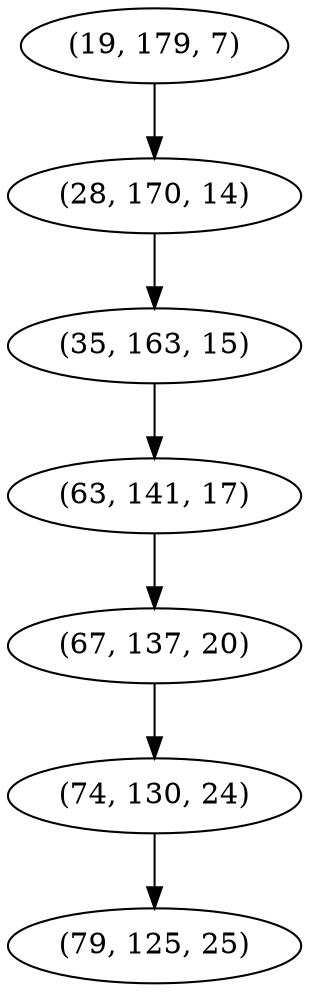 digraph tree {
    "(19, 179, 7)";
    "(28, 170, 14)";
    "(35, 163, 15)";
    "(63, 141, 17)";
    "(67, 137, 20)";
    "(74, 130, 24)";
    "(79, 125, 25)";
    "(19, 179, 7)" -> "(28, 170, 14)";
    "(28, 170, 14)" -> "(35, 163, 15)";
    "(35, 163, 15)" -> "(63, 141, 17)";
    "(63, 141, 17)" -> "(67, 137, 20)";
    "(67, 137, 20)" -> "(74, 130, 24)";
    "(74, 130, 24)" -> "(79, 125, 25)";
}
